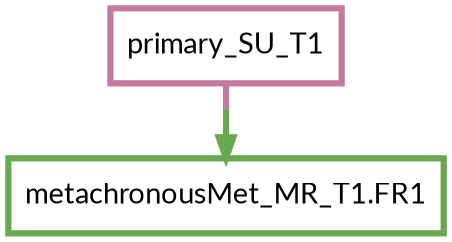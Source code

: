 digraph  {
dpi=600;size=3.5;
"metachronousMet_MR_T1.FR1" [color="#6aa84fff", fillcolor=white, fontname=Lato, penwidth="3.0", shape=box];
primary_SU_T1 [color="#c27ba0ff", fillcolor=white, fontname=Lato, penwidth="3.0", shape=box];
primary_SU_T1 -> "metachronousMet_MR_T1.FR1"  [color="#c27ba0ff;0.5:#6aa84fff", key=0, penwidth=3];
}
